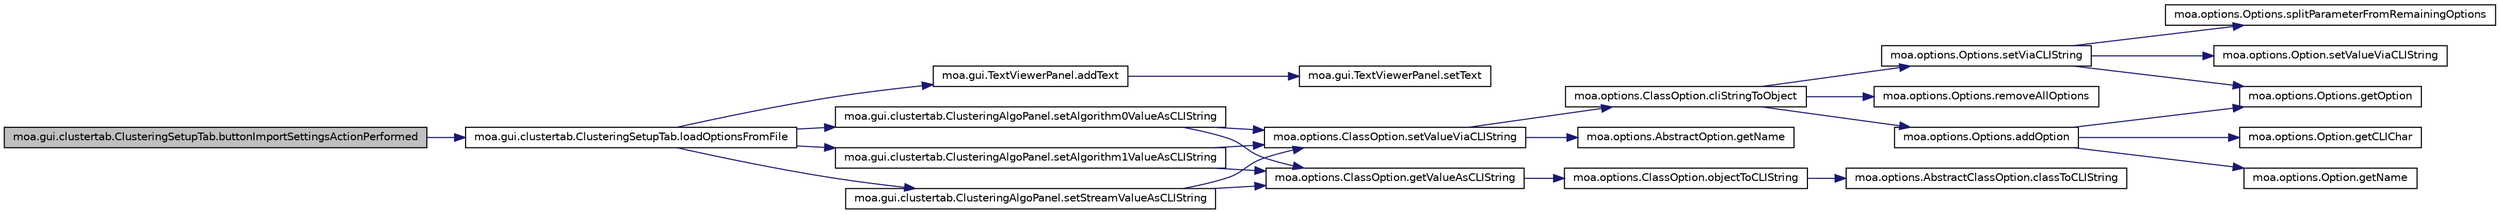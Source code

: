 digraph G
{
  edge [fontname="Helvetica",fontsize="10",labelfontname="Helvetica",labelfontsize="10"];
  node [fontname="Helvetica",fontsize="10",shape=record];
  rankdir=LR;
  Node1 [label="moa.gui.clustertab.ClusteringSetupTab.buttonImportSettingsActionPerformed",height=0.2,width=0.4,color="black", fillcolor="grey75", style="filled" fontcolor="black"];
  Node1 -> Node2 [color="midnightblue",fontsize="10",style="solid",fontname="Helvetica"];
  Node2 [label="moa.gui.clustertab.ClusteringSetupTab.loadOptionsFromFile",height=0.2,width=0.4,color="black", fillcolor="white", style="filled",URL="$classmoa_1_1gui_1_1clustertab_1_1ClusteringSetupTab.html#a8c8336c23f48a5a776ec85752ad3541e"];
  Node2 -> Node3 [color="midnightblue",fontsize="10",style="solid",fontname="Helvetica"];
  Node3 [label="moa.gui.TextViewerPanel.addText",height=0.2,width=0.4,color="black", fillcolor="white", style="filled",URL="$classmoa_1_1gui_1_1TextViewerPanel.html#ac985c1592b561c42e50ff9d22ff1e917"];
  Node3 -> Node4 [color="midnightblue",fontsize="10",style="solid",fontname="Helvetica"];
  Node4 [label="moa.gui.TextViewerPanel.setText",height=0.2,width=0.4,color="black", fillcolor="white", style="filled",URL="$classmoa_1_1gui_1_1TextViewerPanel.html#ac09cb6daf98fc5b812dd330a4eeb4b11"];
  Node2 -> Node5 [color="midnightblue",fontsize="10",style="solid",fontname="Helvetica"];
  Node5 [label="moa.gui.clustertab.ClusteringAlgoPanel.setAlgorithm0ValueAsCLIString",height=0.2,width=0.4,color="black", fillcolor="white", style="filled",URL="$classmoa_1_1gui_1_1clustertab_1_1ClusteringAlgoPanel.html#aac9cbd074cc56ea10050aea5b42eacdd"];
  Node5 -> Node6 [color="midnightblue",fontsize="10",style="solid",fontname="Helvetica"];
  Node6 [label="moa.options.ClassOption.getValueAsCLIString",height=0.2,width=0.4,color="black", fillcolor="white", style="filled",URL="$classmoa_1_1options_1_1ClassOption.html#abfcff77584985fa43bf7b3a1ff50568f",tooltip="Gets the value of a Command Line Interface text as a string."];
  Node6 -> Node7 [color="midnightblue",fontsize="10",style="solid",fontname="Helvetica"];
  Node7 [label="moa.options.ClassOption.objectToCLIString",height=0.2,width=0.4,color="black", fillcolor="white", style="filled",URL="$classmoa_1_1options_1_1ClassOption.html#a3b96c5ce84c6cd94a3676417d968205f"];
  Node7 -> Node8 [color="midnightblue",fontsize="10",style="solid",fontname="Helvetica"];
  Node8 [label="moa.options.AbstractClassOption.classToCLIString",height=0.2,width=0.4,color="black", fillcolor="white", style="filled",URL="$classmoa_1_1options_1_1AbstractClassOption.html#a99164a3a010dec28f40f4397aec6ecfd",tooltip="Gets the command line interface text of the class."];
  Node5 -> Node9 [color="midnightblue",fontsize="10",style="solid",fontname="Helvetica"];
  Node9 [label="moa.options.ClassOption.setValueViaCLIString",height=0.2,width=0.4,color="black", fillcolor="white", style="filled",URL="$classmoa_1_1options_1_1ClassOption.html#a4b6c97afce0094039ecdb5dc62ceff86",tooltip="Sets value of this option via the Command Line Interface text."];
  Node9 -> Node10 [color="midnightblue",fontsize="10",style="solid",fontname="Helvetica"];
  Node10 [label="moa.options.ClassOption.cliStringToObject",height=0.2,width=0.4,color="black", fillcolor="white", style="filled",URL="$classmoa_1_1options_1_1ClassOption.html#a53dc498910eecec509406522b9058796"];
  Node10 -> Node11 [color="midnightblue",fontsize="10",style="solid",fontname="Helvetica"];
  Node11 [label="moa.options.Options.addOption",height=0.2,width=0.4,color="black", fillcolor="white", style="filled",URL="$classmoa_1_1options_1_1Options.html#a1886243eaecde00151eb2787c6501d6f"];
  Node11 -> Node12 [color="midnightblue",fontsize="10",style="solid",fontname="Helvetica"];
  Node12 [label="moa.options.Option.getCLIChar",height=0.2,width=0.4,color="black", fillcolor="white", style="filled",URL="$interfacemoa_1_1options_1_1Option.html#a0f2bfa3fc25dfbd92be96d007e093c3c",tooltip="Gets the Command Line Interface text of this option."];
  Node11 -> Node13 [color="midnightblue",fontsize="10",style="solid",fontname="Helvetica"];
  Node13 [label="moa.options.Option.getName",height=0.2,width=0.4,color="black", fillcolor="white", style="filled",URL="$interfacemoa_1_1options_1_1Option.html#a28d0b5eb1a547178d6d43c3d8cc89142",tooltip="Gets the name of this option."];
  Node11 -> Node14 [color="midnightblue",fontsize="10",style="solid",fontname="Helvetica"];
  Node14 [label="moa.options.Options.getOption",height=0.2,width=0.4,color="black", fillcolor="white", style="filled",URL="$classmoa_1_1options_1_1Options.html#ad2061f549ed2eb9bb7bc5bbb3ab17019"];
  Node10 -> Node15 [color="midnightblue",fontsize="10",style="solid",fontname="Helvetica"];
  Node15 [label="moa.options.Options.removeAllOptions",height=0.2,width=0.4,color="black", fillcolor="white", style="filled",URL="$classmoa_1_1options_1_1Options.html#a98fbf40bdfd12bd726e998c818be29e6"];
  Node10 -> Node16 [color="midnightblue",fontsize="10",style="solid",fontname="Helvetica"];
  Node16 [label="moa.options.Options.setViaCLIString",height=0.2,width=0.4,color="black", fillcolor="white", style="filled",URL="$classmoa_1_1options_1_1Options.html#a6fb4bce4cd3933247ad37a471cefdd47"];
  Node16 -> Node14 [color="midnightblue",fontsize="10",style="solid",fontname="Helvetica"];
  Node16 -> Node17 [color="midnightblue",fontsize="10",style="solid",fontname="Helvetica"];
  Node17 [label="moa.options.Option.setValueViaCLIString",height=0.2,width=0.4,color="black", fillcolor="white", style="filled",URL="$interfacemoa_1_1options_1_1Option.html#ac522763e8a93b8236980749dcb0b74bc",tooltip="Sets value of this option via the Command Line Interface text."];
  Node16 -> Node18 [color="midnightblue",fontsize="10",style="solid",fontname="Helvetica"];
  Node18 [label="moa.options.Options.splitParameterFromRemainingOptions",height=0.2,width=0.4,color="black", fillcolor="white", style="filled",URL="$classmoa_1_1options_1_1Options.html#a0bbd711d8b12b78f7fe61741035afdbd",tooltip="Internal method that splits a string into two parts - the parameter for the current..."];
  Node9 -> Node19 [color="midnightblue",fontsize="10",style="solid",fontname="Helvetica"];
  Node19 [label="moa.options.AbstractOption.getName",height=0.2,width=0.4,color="black", fillcolor="white", style="filled",URL="$classmoa_1_1options_1_1AbstractOption.html#a26d25b88bb5244ed3c2ec142bd28353d",tooltip="Gets the name of this option."];
  Node2 -> Node20 [color="midnightblue",fontsize="10",style="solid",fontname="Helvetica"];
  Node20 [label="moa.gui.clustertab.ClusteringAlgoPanel.setAlgorithm1ValueAsCLIString",height=0.2,width=0.4,color="black", fillcolor="white", style="filled",URL="$classmoa_1_1gui_1_1clustertab_1_1ClusteringAlgoPanel.html#a4d4a7f0bd1adc52b444e7f7db5956f23"];
  Node20 -> Node6 [color="midnightblue",fontsize="10",style="solid",fontname="Helvetica"];
  Node20 -> Node9 [color="midnightblue",fontsize="10",style="solid",fontname="Helvetica"];
  Node2 -> Node21 [color="midnightblue",fontsize="10",style="solid",fontname="Helvetica"];
  Node21 [label="moa.gui.clustertab.ClusteringAlgoPanel.setStreamValueAsCLIString",height=0.2,width=0.4,color="black", fillcolor="white", style="filled",URL="$classmoa_1_1gui_1_1clustertab_1_1ClusteringAlgoPanel.html#a911d281bb71fd384951ae0a8c3eb02ed"];
  Node21 -> Node6 [color="midnightblue",fontsize="10",style="solid",fontname="Helvetica"];
  Node21 -> Node9 [color="midnightblue",fontsize="10",style="solid",fontname="Helvetica"];
}
